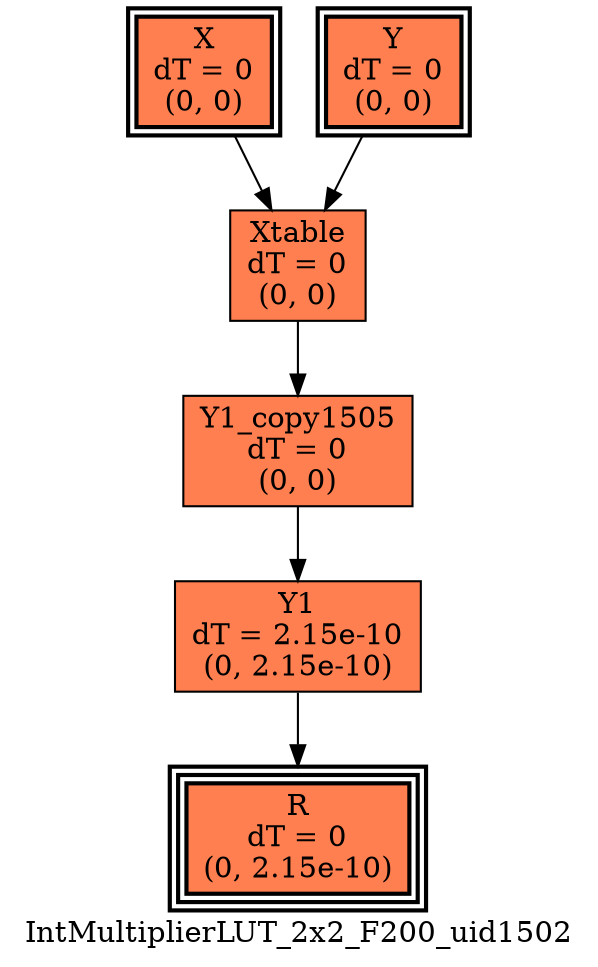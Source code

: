 digraph IntMultiplierLUT_2x2_F200_uid1502
{
	//graph drawing options
	label=IntMultiplierLUT_2x2_F200_uid1502;
	labelloc=bottom;
	labeljust=right;
	ratio=auto;
	nodesep=0.25;
	ranksep=0.5;

	//input/output signals of operator IntMultiplierLUT_2x2_F200_uid1502
	X__IntMultiplierLUT_2x2_F200_uid1502 [ label="X\ndT = 0\n(0, 0)", shape=box, color=black, style="bold, filled", fillcolor=coral, peripheries=2 ];
	Y__IntMultiplierLUT_2x2_F200_uid1502 [ label="Y\ndT = 0\n(0, 0)", shape=box, color=black, style="bold, filled", fillcolor=coral, peripheries=2 ];
	R__IntMultiplierLUT_2x2_F200_uid1502 [ label="R\ndT = 0\n(0, 2.15e-10)", shape=box, color=black, style="bold, filled", fillcolor=coral, peripheries=3 ];
	{rank=same X__IntMultiplierLUT_2x2_F200_uid1502, Y__IntMultiplierLUT_2x2_F200_uid1502};
	{rank=same R__IntMultiplierLUT_2x2_F200_uid1502};
	//internal signals of operator IntMultiplierLUT_2x2_F200_uid1502
	Xtable__IntMultiplierLUT_2x2_F200_uid1502 [ label="Xtable\ndT = 0\n(0, 0)", shape=box, color=black, style=filled, fillcolor=coral, peripheries=1 ];
	Y1__IntMultiplierLUT_2x2_F200_uid1502 [ label="Y1\ndT = 2.15e-10\n(0, 2.15e-10)", shape=box, color=black, style=filled, fillcolor=coral, peripheries=1 ];
	Y1_copy1505__IntMultiplierLUT_2x2_F200_uid1502 [ label="Y1_copy1505\ndT = 0\n(0, 0)", shape=box, color=black, style=filled, fillcolor=coral, peripheries=1 ];

	//subcomponents of operator IntMultiplierLUT_2x2_F200_uid1502

	//input and internal signal connections of operator IntMultiplierLUT_2x2_F200_uid1502
	X__IntMultiplierLUT_2x2_F200_uid1502 -> Xtable__IntMultiplierLUT_2x2_F200_uid1502 [ arrowhead=normal, arrowsize=1.0, arrowtail=normal, color=black, dir=forward  ];
	Y__IntMultiplierLUT_2x2_F200_uid1502 -> Xtable__IntMultiplierLUT_2x2_F200_uid1502 [ arrowhead=normal, arrowsize=1.0, arrowtail=normal, color=black, dir=forward  ];
	Xtable__IntMultiplierLUT_2x2_F200_uid1502 -> Y1_copy1505__IntMultiplierLUT_2x2_F200_uid1502 [ arrowhead=normal, arrowsize=1.0, arrowtail=normal, color=black, dir=forward  ];
	Y1__IntMultiplierLUT_2x2_F200_uid1502 -> R__IntMultiplierLUT_2x2_F200_uid1502 [ arrowhead=normal, arrowsize=1.0, arrowtail=normal, color=black, dir=forward  ];
	Y1_copy1505__IntMultiplierLUT_2x2_F200_uid1502 -> Y1__IntMultiplierLUT_2x2_F200_uid1502 [ arrowhead=normal, arrowsize=1.0, arrowtail=normal, color=black, dir=forward  ];
}

